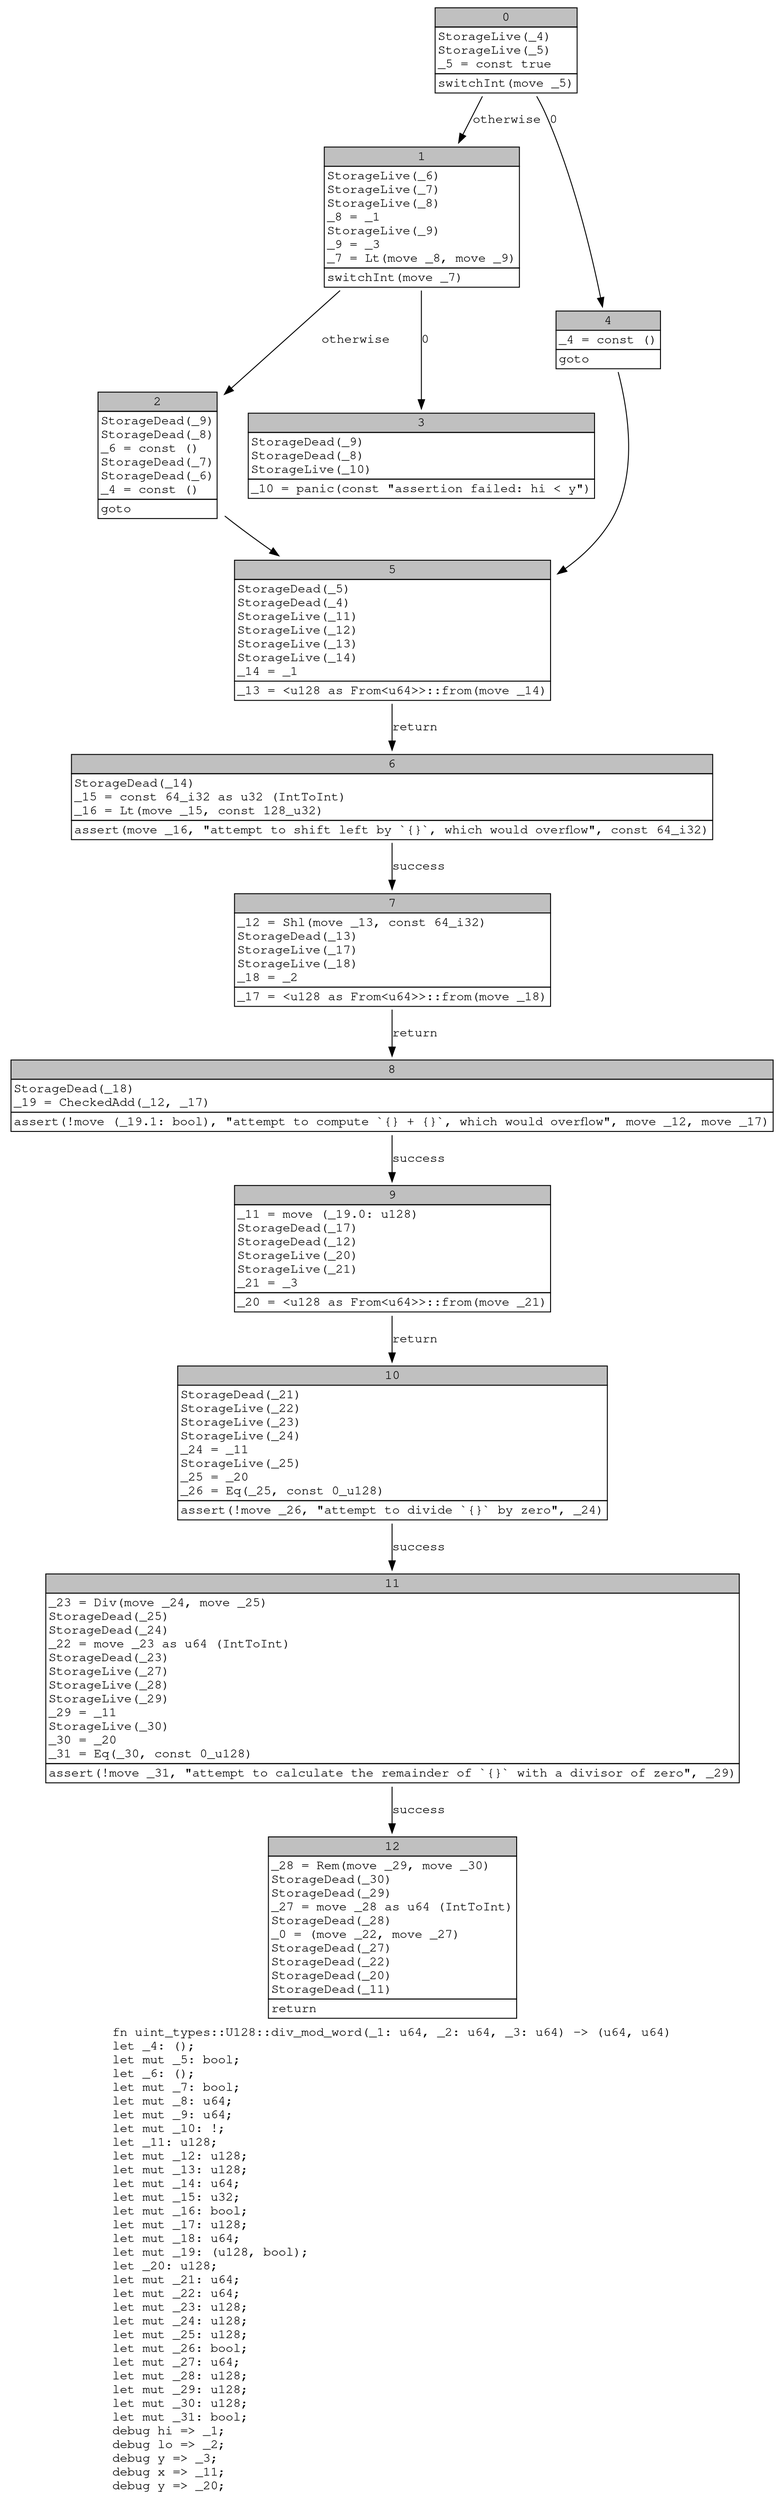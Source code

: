 digraph Mir_0_11926 {
    graph [fontname="Courier, monospace"];
    node [fontname="Courier, monospace"];
    edge [fontname="Courier, monospace"];
    label=<fn uint_types::U128::div_mod_word(_1: u64, _2: u64, _3: u64) -&gt; (u64, u64)<br align="left"/>let _4: ();<br align="left"/>let mut _5: bool;<br align="left"/>let _6: ();<br align="left"/>let mut _7: bool;<br align="left"/>let mut _8: u64;<br align="left"/>let mut _9: u64;<br align="left"/>let mut _10: !;<br align="left"/>let _11: u128;<br align="left"/>let mut _12: u128;<br align="left"/>let mut _13: u128;<br align="left"/>let mut _14: u64;<br align="left"/>let mut _15: u32;<br align="left"/>let mut _16: bool;<br align="left"/>let mut _17: u128;<br align="left"/>let mut _18: u64;<br align="left"/>let mut _19: (u128, bool);<br align="left"/>let _20: u128;<br align="left"/>let mut _21: u64;<br align="left"/>let mut _22: u64;<br align="left"/>let mut _23: u128;<br align="left"/>let mut _24: u128;<br align="left"/>let mut _25: u128;<br align="left"/>let mut _26: bool;<br align="left"/>let mut _27: u64;<br align="left"/>let mut _28: u128;<br align="left"/>let mut _29: u128;<br align="left"/>let mut _30: u128;<br align="left"/>let mut _31: bool;<br align="left"/>debug hi =&gt; _1;<br align="left"/>debug lo =&gt; _2;<br align="left"/>debug y =&gt; _3;<br align="left"/>debug x =&gt; _11;<br align="left"/>debug y =&gt; _20;<br align="left"/>>;
    bb0__0_11926 [shape="none", label=<<table border="0" cellborder="1" cellspacing="0"><tr><td bgcolor="gray" align="center" colspan="1">0</td></tr><tr><td align="left" balign="left">StorageLive(_4)<br/>StorageLive(_5)<br/>_5 = const true<br/></td></tr><tr><td align="left">switchInt(move _5)</td></tr></table>>];
    bb1__0_11926 [shape="none", label=<<table border="0" cellborder="1" cellspacing="0"><tr><td bgcolor="gray" align="center" colspan="1">1</td></tr><tr><td align="left" balign="left">StorageLive(_6)<br/>StorageLive(_7)<br/>StorageLive(_8)<br/>_8 = _1<br/>StorageLive(_9)<br/>_9 = _3<br/>_7 = Lt(move _8, move _9)<br/></td></tr><tr><td align="left">switchInt(move _7)</td></tr></table>>];
    bb2__0_11926 [shape="none", label=<<table border="0" cellborder="1" cellspacing="0"><tr><td bgcolor="gray" align="center" colspan="1">2</td></tr><tr><td align="left" balign="left">StorageDead(_9)<br/>StorageDead(_8)<br/>_6 = const ()<br/>StorageDead(_7)<br/>StorageDead(_6)<br/>_4 = const ()<br/></td></tr><tr><td align="left">goto</td></tr></table>>];
    bb3__0_11926 [shape="none", label=<<table border="0" cellborder="1" cellspacing="0"><tr><td bgcolor="gray" align="center" colspan="1">3</td></tr><tr><td align="left" balign="left">StorageDead(_9)<br/>StorageDead(_8)<br/>StorageLive(_10)<br/></td></tr><tr><td align="left">_10 = panic(const &quot;assertion failed: hi &lt; y&quot;)</td></tr></table>>];
    bb4__0_11926 [shape="none", label=<<table border="0" cellborder="1" cellspacing="0"><tr><td bgcolor="gray" align="center" colspan="1">4</td></tr><tr><td align="left" balign="left">_4 = const ()<br/></td></tr><tr><td align="left">goto</td></tr></table>>];
    bb5__0_11926 [shape="none", label=<<table border="0" cellborder="1" cellspacing="0"><tr><td bgcolor="gray" align="center" colspan="1">5</td></tr><tr><td align="left" balign="left">StorageDead(_5)<br/>StorageDead(_4)<br/>StorageLive(_11)<br/>StorageLive(_12)<br/>StorageLive(_13)<br/>StorageLive(_14)<br/>_14 = _1<br/></td></tr><tr><td align="left">_13 = &lt;u128 as From&lt;u64&gt;&gt;::from(move _14)</td></tr></table>>];
    bb6__0_11926 [shape="none", label=<<table border="0" cellborder="1" cellspacing="0"><tr><td bgcolor="gray" align="center" colspan="1">6</td></tr><tr><td align="left" balign="left">StorageDead(_14)<br/>_15 = const 64_i32 as u32 (IntToInt)<br/>_16 = Lt(move _15, const 128_u32)<br/></td></tr><tr><td align="left">assert(move _16, &quot;attempt to shift left by `{}`, which would overflow&quot;, const 64_i32)</td></tr></table>>];
    bb7__0_11926 [shape="none", label=<<table border="0" cellborder="1" cellspacing="0"><tr><td bgcolor="gray" align="center" colspan="1">7</td></tr><tr><td align="left" balign="left">_12 = Shl(move _13, const 64_i32)<br/>StorageDead(_13)<br/>StorageLive(_17)<br/>StorageLive(_18)<br/>_18 = _2<br/></td></tr><tr><td align="left">_17 = &lt;u128 as From&lt;u64&gt;&gt;::from(move _18)</td></tr></table>>];
    bb8__0_11926 [shape="none", label=<<table border="0" cellborder="1" cellspacing="0"><tr><td bgcolor="gray" align="center" colspan="1">8</td></tr><tr><td align="left" balign="left">StorageDead(_18)<br/>_19 = CheckedAdd(_12, _17)<br/></td></tr><tr><td align="left">assert(!move (_19.1: bool), &quot;attempt to compute `{} + {}`, which would overflow&quot;, move _12, move _17)</td></tr></table>>];
    bb9__0_11926 [shape="none", label=<<table border="0" cellborder="1" cellspacing="0"><tr><td bgcolor="gray" align="center" colspan="1">9</td></tr><tr><td align="left" balign="left">_11 = move (_19.0: u128)<br/>StorageDead(_17)<br/>StorageDead(_12)<br/>StorageLive(_20)<br/>StorageLive(_21)<br/>_21 = _3<br/></td></tr><tr><td align="left">_20 = &lt;u128 as From&lt;u64&gt;&gt;::from(move _21)</td></tr></table>>];
    bb10__0_11926 [shape="none", label=<<table border="0" cellborder="1" cellspacing="0"><tr><td bgcolor="gray" align="center" colspan="1">10</td></tr><tr><td align="left" balign="left">StorageDead(_21)<br/>StorageLive(_22)<br/>StorageLive(_23)<br/>StorageLive(_24)<br/>_24 = _11<br/>StorageLive(_25)<br/>_25 = _20<br/>_26 = Eq(_25, const 0_u128)<br/></td></tr><tr><td align="left">assert(!move _26, &quot;attempt to divide `{}` by zero&quot;, _24)</td></tr></table>>];
    bb11__0_11926 [shape="none", label=<<table border="0" cellborder="1" cellspacing="0"><tr><td bgcolor="gray" align="center" colspan="1">11</td></tr><tr><td align="left" balign="left">_23 = Div(move _24, move _25)<br/>StorageDead(_25)<br/>StorageDead(_24)<br/>_22 = move _23 as u64 (IntToInt)<br/>StorageDead(_23)<br/>StorageLive(_27)<br/>StorageLive(_28)<br/>StorageLive(_29)<br/>_29 = _11<br/>StorageLive(_30)<br/>_30 = _20<br/>_31 = Eq(_30, const 0_u128)<br/></td></tr><tr><td align="left">assert(!move _31, &quot;attempt to calculate the remainder of `{}` with a divisor of zero&quot;, _29)</td></tr></table>>];
    bb12__0_11926 [shape="none", label=<<table border="0" cellborder="1" cellspacing="0"><tr><td bgcolor="gray" align="center" colspan="1">12</td></tr><tr><td align="left" balign="left">_28 = Rem(move _29, move _30)<br/>StorageDead(_30)<br/>StorageDead(_29)<br/>_27 = move _28 as u64 (IntToInt)<br/>StorageDead(_28)<br/>_0 = (move _22, move _27)<br/>StorageDead(_27)<br/>StorageDead(_22)<br/>StorageDead(_20)<br/>StorageDead(_11)<br/></td></tr><tr><td align="left">return</td></tr></table>>];
    bb0__0_11926 -> bb4__0_11926 [label="0"];
    bb0__0_11926 -> bb1__0_11926 [label="otherwise"];
    bb1__0_11926 -> bb3__0_11926 [label="0"];
    bb1__0_11926 -> bb2__0_11926 [label="otherwise"];
    bb2__0_11926 -> bb5__0_11926 [label=""];
    bb4__0_11926 -> bb5__0_11926 [label=""];
    bb5__0_11926 -> bb6__0_11926 [label="return"];
    bb6__0_11926 -> bb7__0_11926 [label="success"];
    bb7__0_11926 -> bb8__0_11926 [label="return"];
    bb8__0_11926 -> bb9__0_11926 [label="success"];
    bb9__0_11926 -> bb10__0_11926 [label="return"];
    bb10__0_11926 -> bb11__0_11926 [label="success"];
    bb11__0_11926 -> bb12__0_11926 [label="success"];
}
